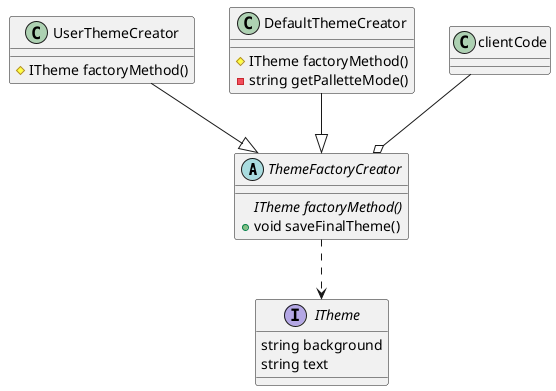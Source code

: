 @startuml Factory Method

abstract class ThemeFactoryCreator {
  {abstract} ITheme factoryMethod() 
  + void saveFinalTheme()
}

class UserThemeCreator {
  # ITheme factoryMethod()
}

class DefaultThemeCreator {
  # ITheme factoryMethod()
  - string getPalletteMode()
}

interface ITheme {
  string background
  string text
}

ThemeFactoryCreator ..> ITheme
UserThemeCreator --|> ThemeFactoryCreator
DefaultThemeCreator --|> ThemeFactoryCreator

class clientCode {}

clientCode --o ThemeFactoryCreator

@enduml